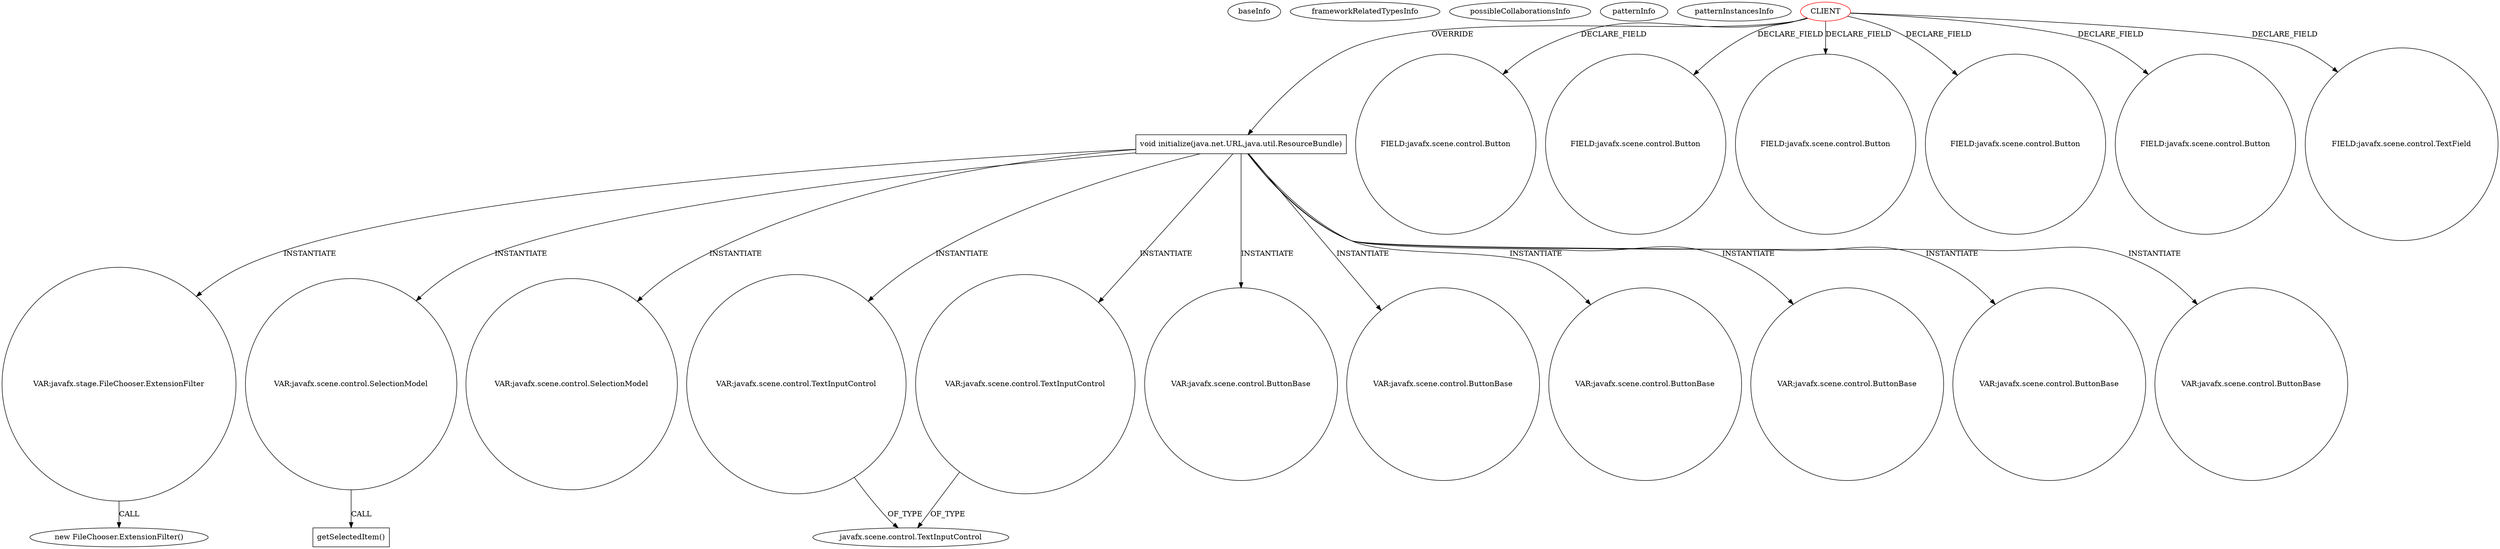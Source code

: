 digraph {
baseInfo[graphId=1565,category="pattern",isAnonymous=false,possibleRelation=false]
frameworkRelatedTypesInfo[]
possibleCollaborationsInfo[]
patternInfo[frequency=2.0,patternRootClient=0]
patternInstancesInfo[0="novosga-painel-fx~/novosga-painel-fx/painel-fx-master/src/org/novosga/painel/client/ui/Controller.java~Controller~3787",1="crosswords-testEnvironment~/crosswords-testEnvironment/testEnvironment-master/src/GUI/MainController.java~MainController~2315"]
323[label="new FileChooser.ExtensionFilter()",vertexType="CONSTRUCTOR_CALL",isFrameworkType=false]
324[label="VAR:javafx.stage.FileChooser.ExtensionFilter",vertexType="VARIABLE_EXPRESION",isFrameworkType=false,shape=circle]
52[label="void initialize(java.net.URL,java.util.ResourceBundle)",vertexType="OVERRIDING_METHOD_DECLARATION",isFrameworkType=false,shape=box]
0[label="CLIENT",vertexType="ROOT_CLIENT_CLASS_DECLARATION",isFrameworkType=false,color=red]
2[label="FIELD:javafx.scene.control.Button",vertexType="FIELD_DECLARATION",isFrameworkType=false,shape=circle]
29[label="FIELD:javafx.scene.control.Button",vertexType="FIELD_DECLARATION",isFrameworkType=false,shape=circle]
16[label="FIELD:javafx.scene.control.Button",vertexType="FIELD_DECLARATION",isFrameworkType=false,shape=circle]
14[label="FIELD:javafx.scene.control.Button",vertexType="FIELD_DECLARATION",isFrameworkType=false,shape=circle]
41[label="FIELD:javafx.scene.control.Button",vertexType="FIELD_DECLARATION",isFrameworkType=false,shape=circle]
149[label="VAR:javafx.scene.control.SelectionModel",vertexType="VARIABLE_EXPRESION",isFrameworkType=false,shape=circle]
150[label="getSelectedItem()",vertexType="INSIDE_CALL",isFrameworkType=false,shape=box]
262[label="VAR:javafx.scene.control.SelectionModel",vertexType="VARIABLE_EXPRESION",isFrameworkType=false,shape=circle]
120[label="VAR:javafx.scene.control.TextInputControl",vertexType="VARIABLE_EXPRESION",isFrameworkType=false,shape=circle]
146[label="VAR:javafx.scene.control.TextInputControl",vertexType="VARIABLE_EXPRESION",isFrameworkType=false,shape=circle]
330[label="VAR:javafx.scene.control.ButtonBase",vertexType="VARIABLE_EXPRESION",isFrameworkType=false,shape=circle]
180[label="VAR:javafx.scene.control.ButtonBase",vertexType="VARIABLE_EXPRESION",isFrameworkType=false,shape=circle]
302[label="VAR:javafx.scene.control.ButtonBase",vertexType="VARIABLE_EXPRESION",isFrameworkType=false,shape=circle]
109[label="VAR:javafx.scene.control.ButtonBase",vertexType="VARIABLE_EXPRESION",isFrameworkType=false,shape=circle]
56[label="VAR:javafx.scene.control.ButtonBase",vertexType="VARIABLE_EXPRESION",isFrameworkType=false,shape=circle]
127[label="VAR:javafx.scene.control.ButtonBase",vertexType="VARIABLE_EXPRESION",isFrameworkType=false,shape=circle]
122[label="javafx.scene.control.TextInputControl",vertexType="FRAMEWORK_CLASS_TYPE",isFrameworkType=false]
35[label="FIELD:javafx.scene.control.TextField",vertexType="FIELD_DECLARATION",isFrameworkType=false,shape=circle]
146->122[label="OF_TYPE"]
52->109[label="INSTANTIATE"]
52->180[label="INSTANTIATE"]
52->262[label="INSTANTIATE"]
0->2[label="DECLARE_FIELD"]
52->120[label="INSTANTIATE"]
0->29[label="DECLARE_FIELD"]
324->323[label="CALL"]
52->324[label="INSTANTIATE"]
52->302[label="INSTANTIATE"]
52->56[label="INSTANTIATE"]
0->16[label="DECLARE_FIELD"]
52->146[label="INSTANTIATE"]
52->330[label="INSTANTIATE"]
149->150[label="CALL"]
120->122[label="OF_TYPE"]
52->127[label="INSTANTIATE"]
0->52[label="OVERRIDE"]
0->41[label="DECLARE_FIELD"]
0->14[label="DECLARE_FIELD"]
0->35[label="DECLARE_FIELD"]
52->149[label="INSTANTIATE"]
}
